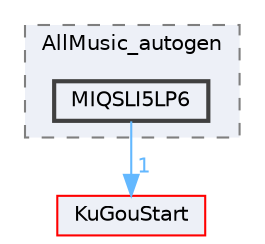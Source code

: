 digraph "MIQSLI5LP6"
{
 // LATEX_PDF_SIZE
  bgcolor="transparent";
  edge [fontname=Helvetica,fontsize=10,labelfontname=Helvetica,labelfontsize=10];
  node [fontname=Helvetica,fontsize=10,shape=box,height=0.2,width=0.4];
  compound=true
  subgraph clusterdir_6aec6aac046ce4dde93801aa2241294e {
    graph [ bgcolor="#edf0f7", pencolor="grey50", label="AllMusic_autogen", fontname=Helvetica,fontsize=10 style="filled,dashed", URL="dir_6aec6aac046ce4dde93801aa2241294e.html",tooltip=""]
  dir_448678d8dba68069c78c5c0646bb6489 [label="MIQSLI5LP6", fillcolor="#edf0f7", color="grey25", style="filled,bold", URL="dir_448678d8dba68069c78c5c0646bb6489.html",tooltip=""];
  }
  dir_e60601b218beddc6af0778ac41ea9cb2 [label="KuGouStart", fillcolor="#edf0f7", color="red", style="filled", URL="dir_e60601b218beddc6af0778ac41ea9cb2.html",tooltip=""];
  dir_448678d8dba68069c78c5c0646bb6489->dir_e60601b218beddc6af0778ac41ea9cb2 [headlabel="1", labeldistance=1.5 headhref="dir_000203_000172.html" href="dir_000203_000172.html" color="steelblue1" fontcolor="steelblue1"];
}
